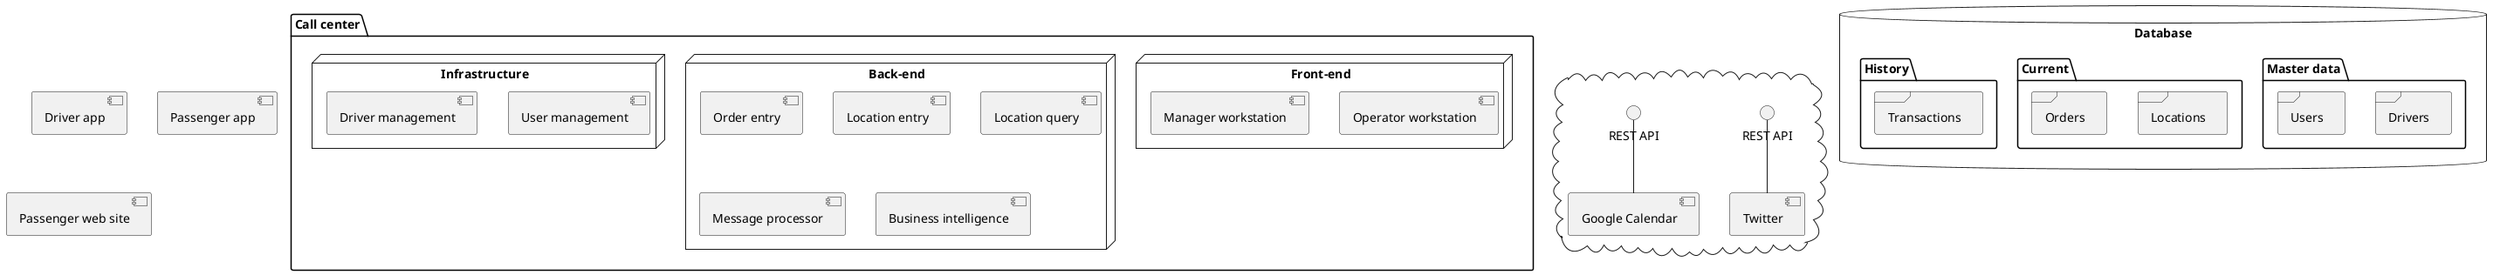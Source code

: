@startuml

[Driver app]
[Passenger app]
[Passenger web site]

package "Call center" {
  node "Front-end" {
	  [Operator workstation]
	  [Manager workstation]
  }
  
  node "Back-end" {
	  [Order entry]
	  [Location entry]
	  [Location query]
	  [Message processor]
	  [Business intelligence]
	} 
	
	node "Infrastructure" {
	  [User management]
	  [Driver management]
  }
}
 

cloud {
  () "REST API" as TwitterAPI
  TwitterAPI -- [Twitter]   
  
  () "REST API" as CalendarAPI
  CalendarAPI -- [Google Calendar]
}

database "Database" {
  folder "Master data" {
     frame "Drivers" {
     }
     
     frame "Users" {
     }
  }

  folder "Current" {
     frame "Locations" {
     }
     
     frame "Orders" {
     }
  }

  folder "History" {
     frame "Transactions" {
     }
  }
}


@enduml